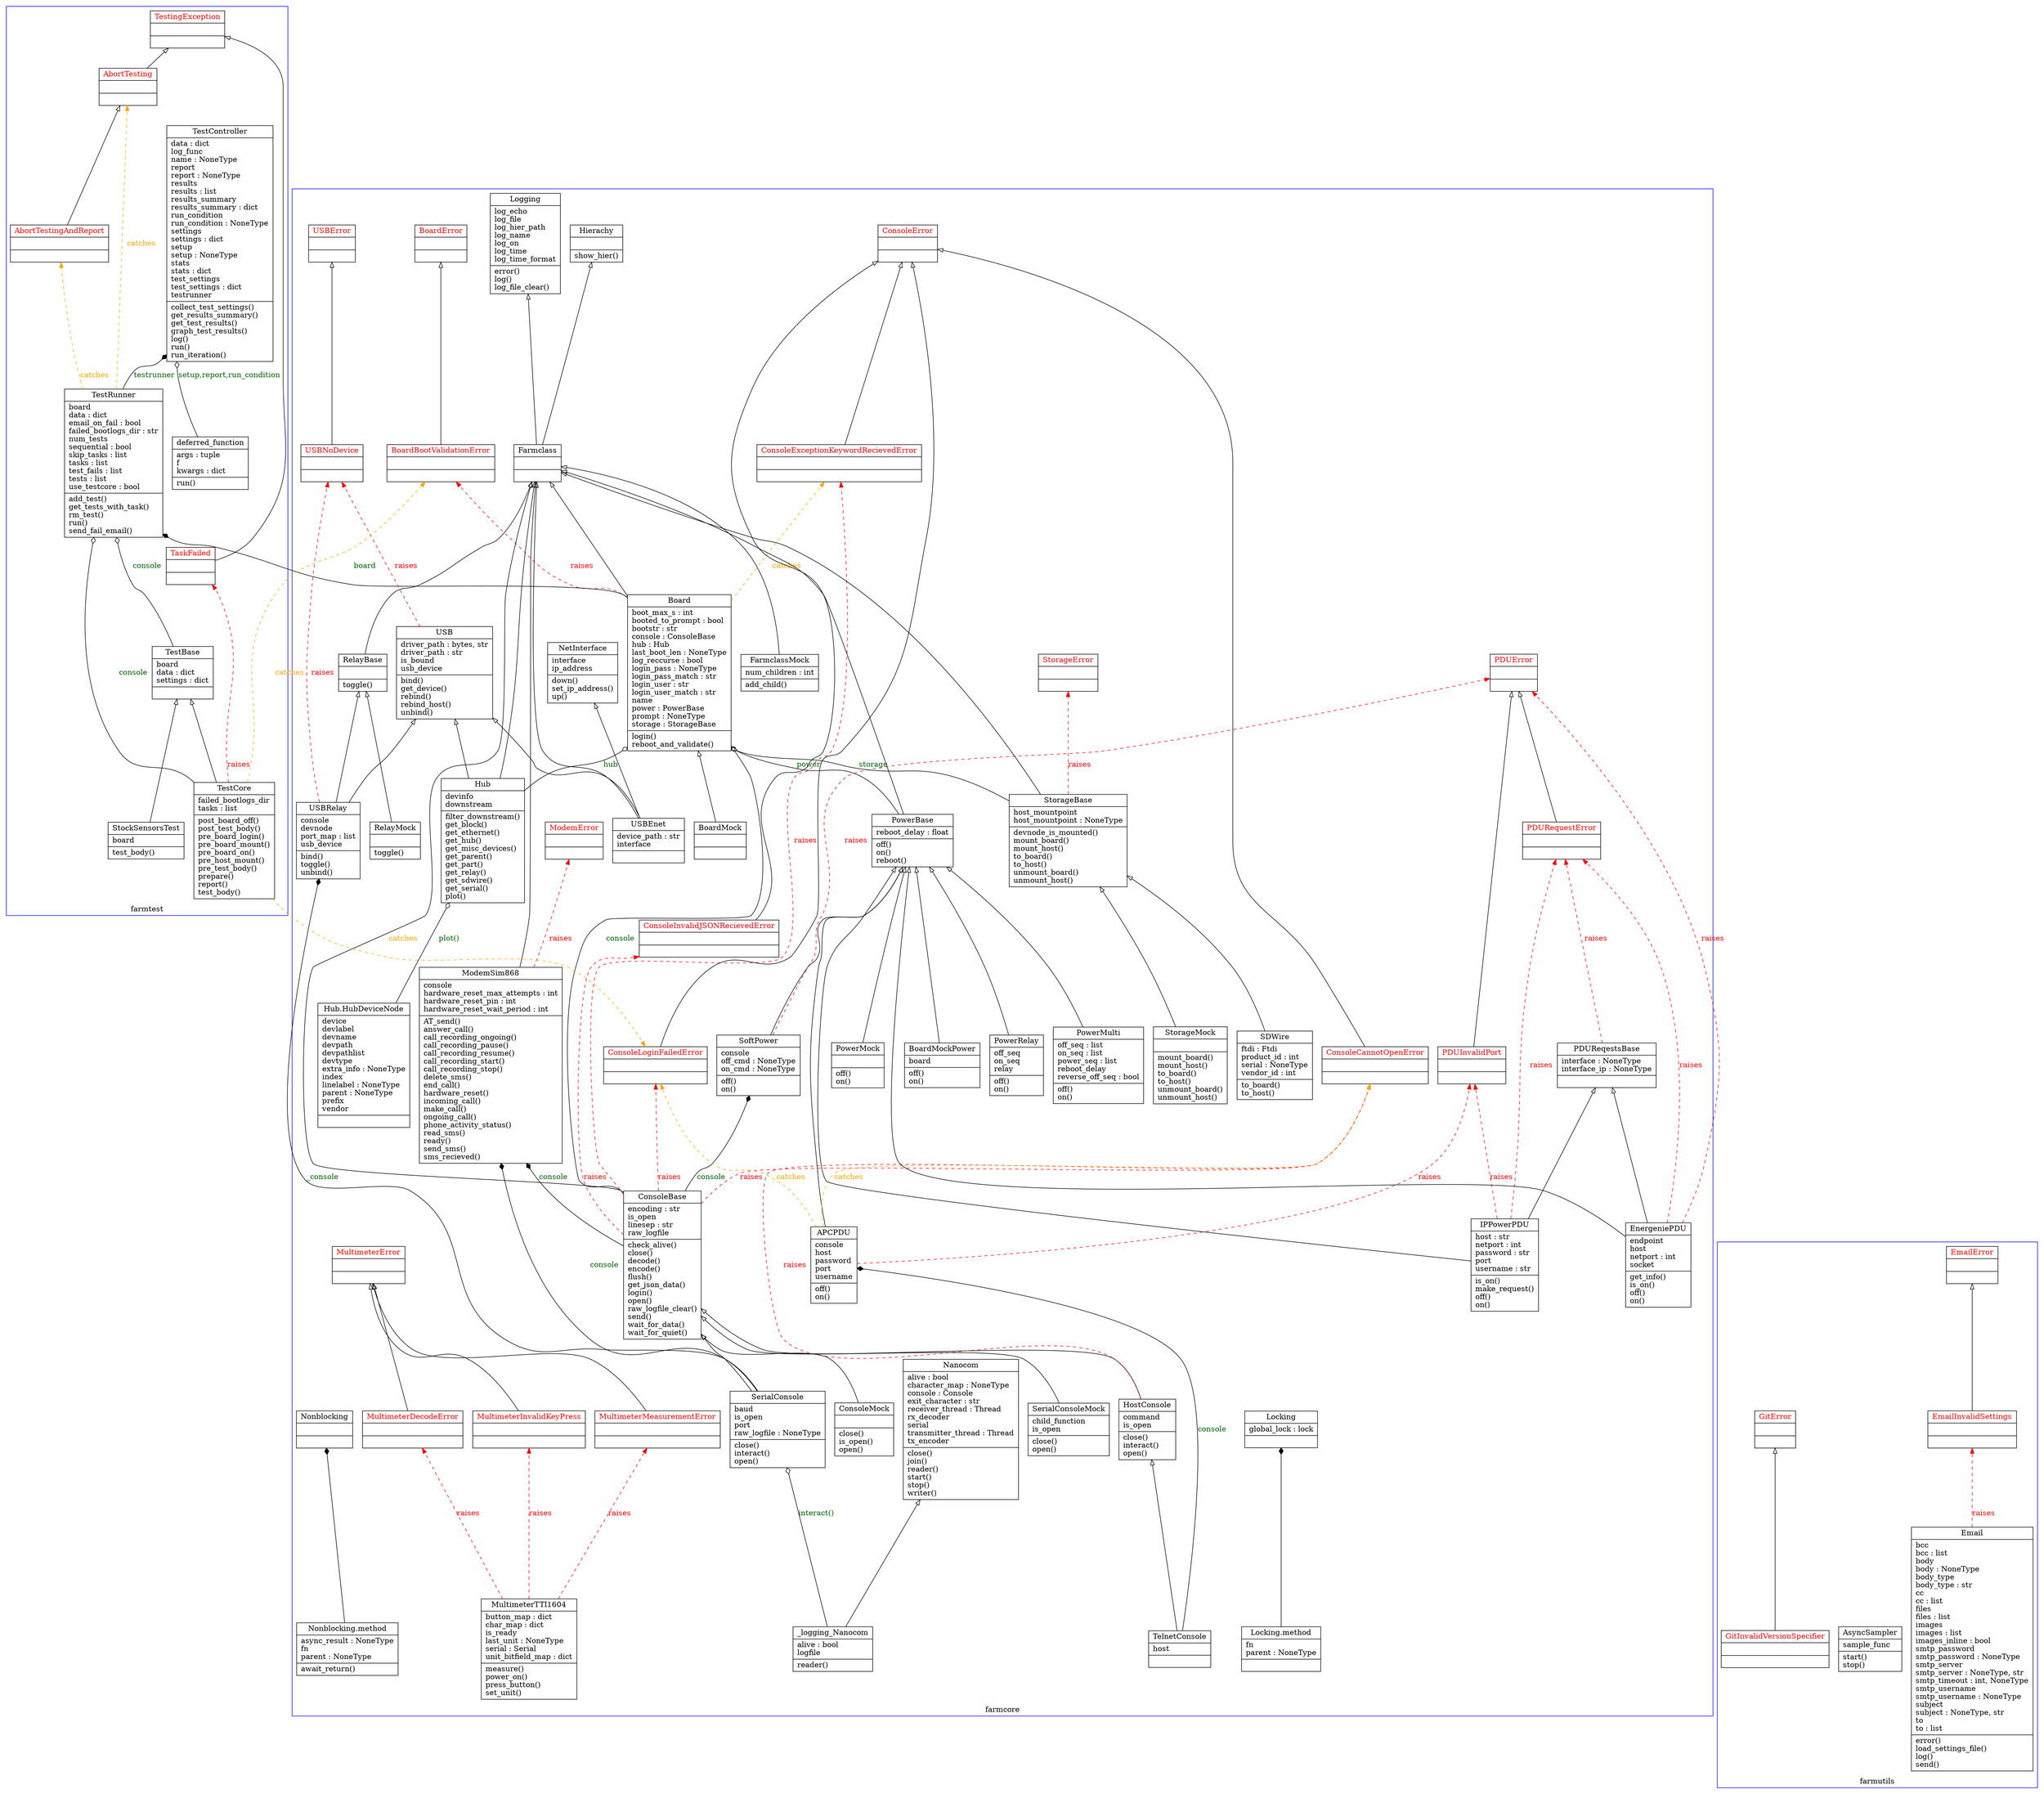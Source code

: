 digraph "classes_farm-core" {
    charset="utf-8"
    rankdir=BT
    // ==========================
    // ==== Farmcore Classes ====
    // ==========================
    subgraph cluster_farmcore {
		label = "farmcore";
		color=blue

        "21" [label="{Farmclass|\l|}", shape="record"];
        label="farmcore";
        "22" [label="{FarmclassMock|num_children : int\l|add_child()\l}", shape="record"];
        "26" [label="{Hierachy|\l|show_hier()\l}", shape="record"];
        "31" [label="{Locking|global_lock : lock\l|}", shape="record"];
        "83" [label="{Locking.method|fn\lparent : NoneType\l|}", shape="record"];
        "32" [label="{Logging|log_echo\llog_file\llog_hier_path\llog_name\llog_on\llog_time\llog_time_format\l|error()\llog()\llog_file_clear()\l}", shape="record"];

        "4" [label="{Board|boot_max_s : int\lbooted_to_prompt : bool\lbootstr : str\lconsole : ConsoleBase\lhub : Hub\llast_boot_len : NoneType\llog_reccurse : bool\llogin_pass : NoneType\llogin_pass_match : str\llogin_user : str\llogin_user_match : str\lname\lpower : PowerBase\lprompt : NoneType\lstorage : StorageBase\l|login()\lreboot_and_validate()\l}", shape="record"];
        "7" [label="{BoardMock|\l|}", shape="record"];
        "8" [label="{BoardMockPower|board\l|off()\lon()\l}", shape="record"];

        "9" [label="{ConsoleBase|encoding : str\lis_open\llinesep : str\lraw_logfile\l|check_alive()\lclose()\ldecode()\lencode()\lflush()\lget_json_data()\llogin()\lopen()\lraw_logfile_clear()\lsend()\lwait_for_data()\lwait_for_quiet()\l}", shape="record"];
        "15" [label="{ConsoleMock|\l|close()\lis_open()\lopen()\l}", shape="record"];
        "27" [label="{HostConsole|command\lis_open\l|close()\linteract()\lopen()\l}", shape="record"];
        "68" [label="{TelnetConsole|host\l|}", shape="record"];
        "60" [label="{SerialConsole|baud\lis_open\lport\lraw_logfile : NoneType\l|close()\linteract()\lopen()\l}", shape="record"];
        "61" [label="{SerialConsoleMock|child_function\lis_open\l|close()\lopen()\l}", shape="record"];
        "46" [label="{Nanocom|alive : bool\lcharacter_map : NoneType\lconsole : Console\lexit_character : str\lreceiver_thread : Thread\lrx_decoder\lserial\ltransmitter_thread : Thread\ltx_encoder\l|close()\ljoin()\lreader()\lstart()\lstop()\lwriter()\l}", shape="record"];
        "81" [label="{_logging_Nanocom|alive : bool\llogfile\l|reader()\l}", shape="record"];

        "52" [label="{PowerBase|reboot_delay : float\l|off()\lon()\lreboot()\l}", shape="record"];
        "53" [label="{PowerMock|\l|off()\lon()\l}", shape="record"];
        "54" [label="{PowerMulti|off_seq : list\lon_seq : list\lpower_seq : list\lreboot_delay\lreverse_off_seq : bool\l|off()\lon()\l}", shape="record"];
        "55" [label="{PowerRelay|off_seq\lon_seq\lrelay\l|off()\lon()\l}", shape="record"];
        "62" [label="{SoftPower|console\loff_cmd : NoneType\lon_cmd : NoneType\l|off()\lon()\l}", shape="record"];
        "50" [label="{PDUReqestsBase|interface : NoneType\linterface_ip : NoneType\l|}", shape="record"];
        "29" [label="{IPPowerPDU|host : str\lnetport : int\lpassword : str\lport\lusername : str\l|is_on()\lmake_request()\loff()\lon()\l}", shape="record"];
        "20" [label="{EnergeniePDU|endpoint\lhost\lnetport : int\lsocket\l|get_info()\lis_on()\loff()\lon()\l}", shape="record"];
        "0" [label="{APCPDU|console\lhost\lpassword\lport\lusername\l|off()\lon()\l}", shape="record"];

        "56" [label="{RelayBase|\l|toggle()\l}", shape="record"];
        "57" [label="{RelayMock|\l|toggle()\l}", shape="record"];
        "79" [label="{USBRelay|console\ldevnode\lport_map : list\lusb_device\l|bind()\ltoggle()\lunbind()\l}", shape="record"];

        "64" [label="{StorageBase|host_mountpoint\lhost_mountpoint : NoneType\l|devnode_is_mounted()\lmount_board()\lmount_host()\lto_board()\lto_host()\lunmount_board()\lunmount_host()\l}", shape="record"];
        "59" [label="{SDWire|ftdi : Ftdi\lproduct_id : int\lserial : NoneType\lvendor_id : int\l|to_board()\lto_host()\l}", shape="record"];
        "66" [label="{StorageMock|\l|mount_board()\lmount_host()\lto_board()\lto_host()\lunmount_board()\lunmount_host()\l}", shape="record"];

        "28" [label="{Hub|devinfo\ldownstream\l|filter_downstream()\lget_block()\lget_ethernet()\lget_hub()\lget_misc_devices()\lget_parent()\lget_part()\lget_relay()\lget_sdwire()\lget_serial()\lplot()\l}", shape="record"];
        "16" [label="{Hub.HubDeviceNode|device\ldevlabel\ldevname\ldevpath\ldevpathlist\ldevtype\lextra_info : NoneType\lindex\llinelabel : NoneType\lparent : NoneType\lprefix\lvendor\l|}", shape="record"];

        "75" [label="{USB|driver_path : bytes, str\ldriver_path : str\lis_bound\lusb_device\l|bind()\lget_device()\lrebind()\lrebind_host()\lunbind()\l}", shape="record"];
        "76" [label="{USBEnet|device_path : str\linterface\l|}", shape="record"];

        "30" [label="{NetInterface|interface\lip_address\l|down()\lset_ip_address()\lup()\l}", shape="record"];

        "34" [label="{ModemSim868|console\lhardware_reset_max_attempts : int\lhardware_reset_pin : int\lhardware_reset_wait_period : int\l|AT_send()\lanswer_call()\lcall_recording_ongoing()\lcall_recording_pause()\lcall_recording_resume()\lcall_recording_start()\lcall_recording_stop()\ldelete_sms()\lend_call()\lhardware_reset()\lincoming_call()\lmake_call()\longoing_call()\lphone_activity_status()\lread_sms()\lready()\lsend_sms()\lsms_recieved()\l}", shape="record"];

        "39" [label="{MultimeterTTI1604|button_map : dict\lchar_map : dict\lis_ready\llast_unit : NoneType\lserial : Serial\lunit_bitfield_map : dict\l|measure()\lpower_on()\lpress_button()\lset_unit()\l}", shape="record"];

        // Exceptions
        "6" [ label="{BoardError|\l|}", fontcolor="red", shape="record"];
        "5" [ label="{BoardBootValidationError|\l|}", fontcolor="red", shape="record"];

        "11" [ label="{ConsoleError|\l|}", fontcolor="red", shape="record"];
        "10" [ label="{ConsoleCannotOpenError|\l|}", fontcolor="red", shape="record"];
        "12" [ label="{ConsoleExceptionKeywordRecievedError|\l|}", fontcolor="red", shape="record"];
        "13" [ label="{ConsoleInvalidJSONRecievedError|\l|}", fontcolor="red", shape="record"];
        "14" [ label="{ConsoleLoginFailedError|\l|}", fontcolor="red", shape="record"];

        "36" [ label="{MultimeterError|\l|}", fontcolor="red", shape="record"];
        "35" [ label="{MultimeterDecodeError|\l|}", fontcolor="red", shape="record"];
        "37" [ label="{MultimeterInvalidKeyPress|\l|}", fontcolor="red", shape="record"];
        "38" [ label="{MultimeterMeasurementError|\l|}", fontcolor="red", shape="record"];

        "48" [ label="{PDUError|\l|}", fontcolor="red", shape="record"];
        "51" [ label="{PDURequestError|\l|}", fontcolor="red", shape="record"];
        "49" [ label="{PDUInvalidPort|\l|}", fontcolor="red", shape="record"];

        "65" [ label="{StorageError|\l|}", fontcolor="red", shape="record"];

        "77" [ label="{USBError|\l|}", fontcolor="red", shape="record"];
        "78" [ label="{USBNoDevice|\l|}", fontcolor="red", shape="record"];

        "33" [ label="{ModemError|\l|}", fontcolor="red", shape="record"];

        "47" [label="{Nonblocking|\l|}", shape="record"];
        "84" [label="{Nonblocking.method|async_result : NoneType\lfn\lparent : NoneType\l|await_return()\l}", shape="record"];
    }

    // ==========================
    // ==== Farmtest Classes ====
    // ==========================
    subgraph cluster_farmtest {
		label = "farmtest";
		color=blue

        "69" [label="{TestBase|board\ldata : dict\lsettings : dict\l|}", shape="record"];
        "71" [label="{TestCore|failed_bootlogs_dir\ltasks : list\l|post_board_off()\lpost_test_body()\lpre_board_login()\lpre_board_mount()\lpre_board_on()\lpre_host_mount()\lpre_test_body()\lprepare()\lreport()\ltest_body()\l}", shape="record"];
        "73" [label="{TestRunner|board\ldata : dict\lemail_on_fail : bool\lfailed_bootlogs_dir : str\lnum_tests\lsequential : bool\lskip_tasks : list\ltasks : list\ltest_fails : list\ltests : list\luse_testcore : bool\l|add_test()\lget_tests_with_task()\lrm_test()\lrun()\lsend_fail_email()\l}", shape="record"];
        "70" [label="{TestController|data : dict\llog_func\lname : NoneType\lreport\lreport : NoneType\lresults\lresults : list\lresults_summary\lresults_summary : dict\lrun_condition\lrun_condition : NoneType\lsettings\lsettings : dict\lsetup\lsetup : NoneType\lstats\lstats : dict\ltest_settings\ltest_settings : dict\ltestrunner\l|collect_test_settings()\lget_results_summary()\lget_test_results()\lgraph_test_results()\llog()\lrun()\lrun_iteration()\l}", shape="record"];

        "82" [label="{deferred_function|args : tuple\lf\lkwargs : dict\l|run()\l}", shape="record"];
        "63" [label="{StockSensorsTest|board\l|test_body()\l}", shape="record"];

        // Exceptions
        "74" [ label="{TestingException|\l|}", fontcolor="red", shape="record"];
        "67" [ label="{TaskFailed|\l|}", fontcolor="red", shape="record"];
        "2" [ label="{AbortTestingAndReport|\l|}", fontcolor="red", shape="record"];
        "1" [ label="{AbortTesting|\l|}", fontcolor="red", shape="record"];
    }

    // ===========================
    // ==== Farmutils Classes ====
    // ===========================
    subgraph cluster_farmutils {
		label = "farmutils";
		color=blue

        "17" [label="{Email|bcc\lbcc : list\lbody\lbody : NoneType\lbody_type\lbody_type : str\lcc\lcc : list\lfiles\lfiles : list\limages\limages : list\limages_inline : bool\lsmtp_password\lsmtp_password : NoneType\lsmtp_server\lsmtp_server : NoneType, str\lsmtp_timeout : int, NoneType\lsmtp_username\lsmtp_username : NoneType\lsubject\lsubject : NoneType, str\lto\lto : list\l|error()\lload_settings_file()\llog()\lsend()\l}", shape="record"];
        "3" [label="{AsyncSampler|sample_func\l|start()\lstop()\l}", shape="record"];

        // Exceptions
        "18" [ label="{EmailError|\l|}", fontcolor="red", shape="record"];
        "19" [ label="{EmailInvalidSettings|\l|}", fontcolor="red", shape="record"];
        "23" [ label="{GitError|\l|}", fontcolor="red", shape="record"];
        "25" [ label="{GitInvalidVersionSpecifier|\l|}", fontcolor="red", shape="record"];
    }

    // =======================
    // ==== Relationships ====
    // =======================
    // == Raises Exceptions ==
    "4" -> "5" [arrowhead="normal", arrowtail="none", color="red", fontcolor="red", label="raises", style="dashed"];

    // = farmcore =
    // MultimeterErrors
    "39" -> "35" [arrowhead="normal", arrowtail="none", color="red", fontcolor="red", label="raises", style="dashed"];
    "39" -> "37" [arrowhead="normal", arrowtail="none", color="red", fontcolor="red", label="raises", style="dashed"];
    "39" -> "38" [arrowhead="normal", arrowtail="none", color="red", fontcolor="red", label="raises", style="dashed"];

    // ConsoleErrors
    "9" -> "10" [arrowhead="normal", arrowtail="none", color="red", fontcolor="red", label="raises", style="dashed"];
    "9" -> "12" [arrowhead="normal", arrowtail="none", color="red", fontcolor="red", label="raises", style="dashed"];
    "9" -> "13" [arrowhead="normal", arrowtail="none", color="red", fontcolor="red", label="raises", style="dashed"];
    "9" -> "14" [arrowhead="normal", arrowtail="none", color="red", fontcolor="red", label="raises", style="dashed"];
    "27" -> "10" [arrowhead="normal", arrowtail="none", color="red", fontcolor="red", label="raises", style="dashed"];

    // PDUErrors
    "20" -> "51" [arrowhead="normal", arrowtail="none", color="red", fontcolor="red", label="raises", style="dashed"];
    "29" -> "51" [arrowhead="normal", arrowtail="none", color="red", fontcolor="red", label="raises", style="dashed"];
    "50" -> "51" [arrowhead="normal", arrowtail="none", color="red", fontcolor="red", label="raises", style="dashed"];
    "62" -> "48" [arrowhead="normal", arrowtail="none", color="red", fontcolor="red", label="raises", style="dashed"];
    "20" -> "48" [arrowhead="normal", arrowtail="none", color="red", fontcolor="red", label="raises", style="dashed"];
    "0" -> "49" [arrowhead="normal", arrowtail="none", color="red", fontcolor="red", label="raises", style="dashed"];
    "29" -> "49" [arrowhead="normal", arrowtail="none", color="red", fontcolor="red", label="raises", style="dashed"];

    // StorageErrors
    "64" -> "65" [arrowhead="normal", arrowtail="none", color="red", fontcolor="red", label="raises", style="dashed"];

    // USBErrors
    "75" -> "78" [arrowhead="normal", arrowtail="none", color="red", fontcolor="red", label="raises", style="dashed"];
    "79" -> "78" [arrowhead="normal", arrowtail="none", color="red", fontcolor="red", label="raises", style="dashed"];

    // ModemErrors
    "34" -> "33" [arrowhead="normal", arrowtail="none", color="red", fontcolor="red", label="raises", style="dashed"];

    // = farmtest=
    "71" -> "67" [arrowhead="normal", arrowtail="none", color="red", fontcolor="red", label="raises", style="dashed"];

    // = farmutils
    "17" -> "19" [arrowhead="normal", arrowtail="none", color="red", fontcolor="red", label="raises", style="dashed"];

    // == Catches Exceptions ==
    // = farmcore =
    "0" -> "10" [arrowhead="normal", arrowtail="none", color="orange", fontcolor="orange", label="catches", style="dashed"];
    "4" -> "12" [arrowhead="normal", arrowtail="none", color="orange", fontcolor="orange", label="catches", style="dashed"];
    "0" -> "14" [arrowhead="normal", arrowtail="none", color="orange", fontcolor="orange", label="catches", style="dashed"];
    "71" -> "14" [arrowhead="normal", arrowtail="none", color="orange", fontcolor="orange", label="catches", style="dashed"];
    "71" -> "5" [arrowhead="normal", arrowtail="none", color="orange", fontcolor="orange", label="catches", style="dashed"];

    // = farmtest =
    "73" -> "2" [arrowhead="normal", arrowtail="none", color="orange", fontcolor="orange", label="catches", style="dashed"];
    "73" -> "1" [arrowhead="normal", arrowtail="none", color="orange", fontcolor="orange", label="catches", style="dashed"];

    // = farmutils =

    // Inheitance/Relisation
    "0" -> "52" [arrowhead="empty", arrowtail="none"];
    "1" -> "74" [arrowhead="empty", arrowtail="none"];
    "2" -> "1" [arrowhead="empty", arrowtail="none"];
    "4" -> "21" [arrowhead="empty", arrowtail="none"];
    "5" -> "6" [arrowhead="empty", arrowtail="none"];
    "7" -> "4" [arrowhead="empty", arrowtail="none"];
    "8" -> "52" [arrowhead="empty", arrowtail="none"];
    "9" -> "21" [arrowhead="empty", arrowtail="none"];
    "10" -> "11" [arrowhead="empty", arrowtail="none"];
    "12" -> "11" [arrowhead="empty", arrowtail="none"];
    "13" -> "11" [arrowhead="empty", arrowtail="none"];
    "14" -> "11" [arrowhead="empty", arrowtail="none"];
    "15" -> "9" [arrowhead="empty", arrowtail="none"];
    "19" -> "18" [arrowhead="empty", arrowtail="none"];
    "20" -> "50" [arrowhead="empty", arrowtail="none"];
    "20" -> "52" [arrowhead="empty", arrowtail="none"];
    "21" -> "26" [arrowhead="empty", arrowtail="none"];
    "21" -> "32" [arrowhead="empty", arrowtail="none"];
    "22" -> "21" [arrowhead="empty", arrowtail="none"];
    "25" -> "23" [arrowhead="empty", arrowtail="none"];
    "27" -> "9" [arrowhead="empty", arrowtail="none"];
    "28" -> "21" [arrowhead="empty", arrowtail="none"];
    "28" -> "75" [arrowhead="empty", arrowtail="none"];
    "29" -> "50" [arrowhead="empty", arrowtail="none"];
    "29" -> "52" [arrowhead="empty", arrowtail="none"];
    "34" -> "21" [arrowhead="empty", arrowtail="none"];
    "35" -> "36" [arrowhead="empty", arrowtail="none"];
    "37" -> "36" [arrowhead="empty", arrowtail="none"];
    "38" -> "36" [arrowhead="empty", arrowtail="none"];
    "49" -> "48" [arrowhead="empty", arrowtail="none"];
    "51" -> "48" [arrowhead="empty", arrowtail="none"];
    "52" -> "21" [arrowhead="empty", arrowtail="none"];
    "53" -> "52" [arrowhead="empty", arrowtail="none"];
    "54" -> "52" [arrowhead="empty", arrowtail="none"];
    "55" -> "52" [arrowhead="empty", arrowtail="none"];
    "56" -> "21" [arrowhead="empty", arrowtail="none"];
    "57" -> "56" [arrowhead="empty", arrowtail="none"];
    "59" -> "64" [arrowhead="empty", arrowtail="none"];
    "60" -> "9" [arrowhead="empty", arrowtail="none"];
    "61" -> "9" [arrowhead="empty", arrowtail="none"];
    "62" -> "52" [arrowhead="empty", arrowtail="none"];
    "63" -> "69" [arrowhead="empty", arrowtail="none"];
    "64" -> "21" [arrowhead="empty", arrowtail="none"];
    "66" -> "64" [arrowhead="empty", arrowtail="none"];
    "67" -> "74" [arrowhead="empty", arrowtail="none"];
    "68" -> "27" [arrowhead="empty", arrowtail="none"];
    "71" -> "69" [arrowhead="empty", arrowtail="none"];
    "76" -> "21" [arrowhead="empty", arrowtail="none"];
    "76" -> "30" [arrowhead="empty", arrowtail="none"];
    "76" -> "75" [arrowhead="empty", arrowtail="none"];
    "78" -> "77" [arrowhead="empty", arrowtail="none"];
    "79" -> "56" [arrowhead="empty", arrowtail="none"];
    "79" -> "75" [arrowhead="empty", arrowtail="none"];
    "81" -> "46" [arrowhead="empty", arrowtail="none"];

    // Composition
    "60" -> "34" [arrowhead="diamond", arrowtail="none", fontcolor="darkgreen", label="console", style="solid"];
    "60" -> "79" [arrowhead="diamond", arrowtail="none", fontcolor="darkgreen", label="_console", style="solid"];
    "68" -> "0" [arrowhead="diamond", arrowtail="none", fontcolor="darkgreen", label="console", style="solid"];
    "9" -> "34" [arrowhead="diamond", arrowtail="none", fontcolor="darkgreen", label="console", style="solid"];
    "9" -> "62" [arrowhead="diamond", arrowtail="none", fontcolor="darkgreen", label="console", style="solid"];
    "4" -> "73" [arrowhead="diamond", arrowtail="none", fontcolor="darkgreen", label="board", style="solid"];
    "73" -> "70" [arrowhead="diamond", arrowtail="none", fontcolor="darkgreen", label="testrunner", style="solid"];
    "84" -> "47" [arrowhead="diamond", arrowtail="none", fontcolor="darkgreen", label="", style="solid"];
    "83" -> "31" [arrowhead="diamond", arrowtail="none", fontcolor="darkgreen", label="", style="solid"];

    // Aggregation
    "28" -> "4" [arrowhead="ediamond", arrowtail="none", fontcolor="darkgreen", label="hub", style="solid"];
    "64" -> "4" [arrowhead="ediamond", arrowtail="none", fontcolor="darkgreen", label="storage", style="solid"];
    "52" -> "4" [arrowhead="ediamond", arrowtail="none", fontcolor="darkgreen", label="power", style="solid"];
    "9" -> "4" [arrowhead="ediamond", arrowtail="none", fontcolor="darkgreen", label="console", style="solid"];
    "69" -> "73" [arrowhead="ediamond", arrowtail="none", fontcolor="darkgreen", label="console", style="solid"];
    "71" -> "73" [arrowhead="ediamond", arrowtail="none", fontcolor="darkgreen", label="console", style="solid"];
    "82" -> "70" [arrowhead="ediamond", arrowtail="none", fontcolor="darkgreen", label="setup,report,run_condition", style="solid"];
    "81" -> "60" [arrowhead="ediamond", arrowtail="none", fontcolor="darkgreen", label="interact()", style="solid"];
    "16" -> "28" [arrowhead="ediamond", arrowtail="none", fontcolor="darkgreen", label="plot()", style="solid"];
}
